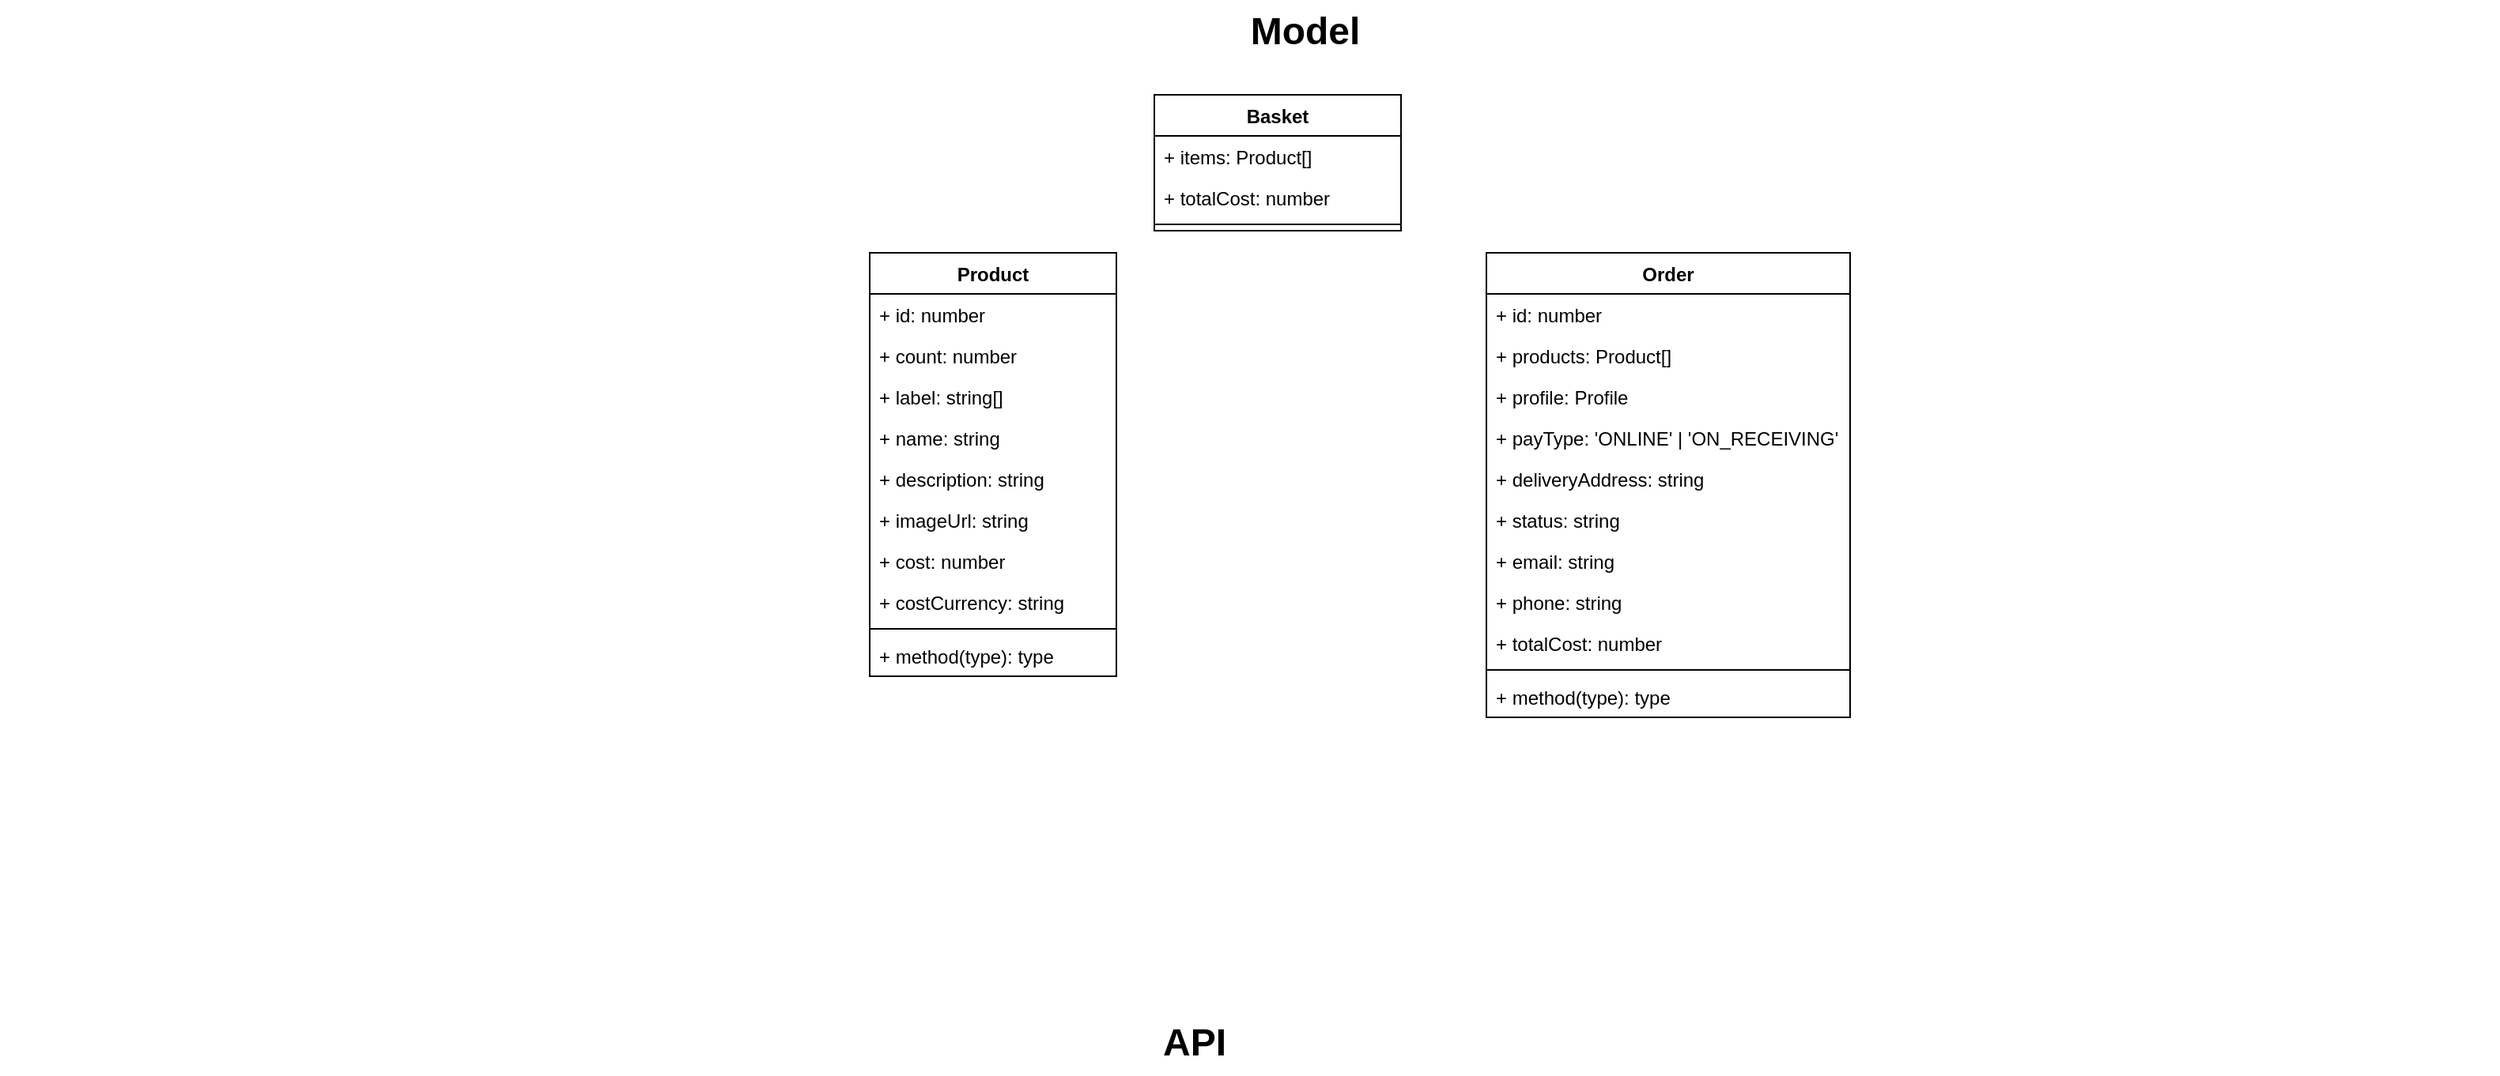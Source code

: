 <mxfile version="26.0.5">
  <diagram name="Page-1" id="929967ad-93f9-6ef4-fab6-5d389245f69c">
    <mxGraphModel dx="900" dy="559" grid="1" gridSize="10" guides="1" tooltips="1" connect="1" arrows="1" fold="1" page="1" pageScale="1.5" pageWidth="1169" pageHeight="826" background="none" math="0" shadow="0">
      <root>
        <mxCell id="0" style=";html=1;" />
        <mxCell id="1" style=";html=1;" parent="0" />
        <mxCell id="1672d66443f91eb5-23" value="Model" style="text;strokeColor=none;fillColor=none;html=1;fontSize=24;fontStyle=1;verticalAlign=middle;align=center;" parent="1" vertex="1">
          <mxGeometry x="120" y="40" width="1510" height="40" as="geometry" />
        </mxCell>
        <mxCell id="RLzzutO2rM218rPMdlp4-1" value="Product" style="swimlane;fontStyle=1;align=center;verticalAlign=top;childLayout=stackLayout;horizontal=1;startSize=26;horizontalStack=0;resizeParent=1;resizeParentMax=0;resizeLast=0;collapsible=1;marginBottom=0;whiteSpace=wrap;html=1;movable=1;resizable=1;rotatable=1;deletable=1;editable=1;locked=0;connectable=1;flipH=1;" vertex="1" parent="1">
          <mxGeometry x="600" y="200" width="156" height="268" as="geometry" />
        </mxCell>
        <mxCell id="RLzzutO2rM218rPMdlp4-2" value="+ id: number" style="text;strokeColor=none;fillColor=none;align=left;verticalAlign=top;spacingLeft=4;spacingRight=4;overflow=hidden;rotatable=0;points=[[0,0.5],[1,0.5]];portConstraint=eastwest;whiteSpace=wrap;html=1;" vertex="1" parent="RLzzutO2rM218rPMdlp4-1">
          <mxGeometry y="26" width="156" height="26" as="geometry" />
        </mxCell>
        <mxCell id="RLzzutO2rM218rPMdlp4-9" value="+ count: number" style="text;strokeColor=none;fillColor=none;align=left;verticalAlign=top;spacingLeft=4;spacingRight=4;overflow=hidden;rotatable=0;points=[[0,0.5],[1,0.5]];portConstraint=eastwest;whiteSpace=wrap;html=1;" vertex="1" parent="RLzzutO2rM218rPMdlp4-1">
          <mxGeometry y="52" width="156" height="26" as="geometry" />
        </mxCell>
        <mxCell id="RLzzutO2rM218rPMdlp4-32" value="+ label: string[]" style="text;strokeColor=none;fillColor=none;align=left;verticalAlign=top;spacingLeft=4;spacingRight=4;overflow=hidden;rotatable=0;points=[[0,0.5],[1,0.5]];portConstraint=eastwest;whiteSpace=wrap;html=1;" vertex="1" parent="RLzzutO2rM218rPMdlp4-1">
          <mxGeometry y="78" width="156" height="26" as="geometry" />
        </mxCell>
        <mxCell id="RLzzutO2rM218rPMdlp4-8" value="+ name: string" style="text;strokeColor=none;fillColor=none;align=left;verticalAlign=top;spacingLeft=4;spacingRight=4;overflow=hidden;rotatable=0;points=[[0,0.5],[1,0.5]];portConstraint=eastwest;whiteSpace=wrap;html=1;" vertex="1" parent="RLzzutO2rM218rPMdlp4-1">
          <mxGeometry y="104" width="156" height="26" as="geometry" />
        </mxCell>
        <mxCell id="RLzzutO2rM218rPMdlp4-31" value="+ description: string" style="text;strokeColor=none;fillColor=none;align=left;verticalAlign=top;spacingLeft=4;spacingRight=4;overflow=hidden;rotatable=0;points=[[0,0.5],[1,0.5]];portConstraint=eastwest;whiteSpace=wrap;html=1;" vertex="1" parent="RLzzutO2rM218rPMdlp4-1">
          <mxGeometry y="130" width="156" height="26" as="geometry" />
        </mxCell>
        <mxCell id="RLzzutO2rM218rPMdlp4-28" value="+ imageUrl: string" style="text;strokeColor=none;fillColor=none;align=left;verticalAlign=top;spacingLeft=4;spacingRight=4;overflow=hidden;rotatable=0;points=[[0,0.5],[1,0.5]];portConstraint=eastwest;whiteSpace=wrap;html=1;" vertex="1" parent="RLzzutO2rM218rPMdlp4-1">
          <mxGeometry y="156" width="156" height="26" as="geometry" />
        </mxCell>
        <mxCell id="RLzzutO2rM218rPMdlp4-29" value="+ cost: number" style="text;strokeColor=none;fillColor=none;align=left;verticalAlign=top;spacingLeft=4;spacingRight=4;overflow=hidden;rotatable=0;points=[[0,0.5],[1,0.5]];portConstraint=eastwest;whiteSpace=wrap;html=1;" vertex="1" parent="RLzzutO2rM218rPMdlp4-1">
          <mxGeometry y="182" width="156" height="26" as="geometry" />
        </mxCell>
        <mxCell id="RLzzutO2rM218rPMdlp4-30" value="+ costCurrency: string" style="text;strokeColor=none;fillColor=none;align=left;verticalAlign=top;spacingLeft=4;spacingRight=4;overflow=hidden;rotatable=0;points=[[0,0.5],[1,0.5]];portConstraint=eastwest;whiteSpace=wrap;html=1;" vertex="1" parent="RLzzutO2rM218rPMdlp4-1">
          <mxGeometry y="208" width="156" height="26" as="geometry" />
        </mxCell>
        <mxCell id="RLzzutO2rM218rPMdlp4-3" value="" style="line;strokeWidth=1;fillColor=none;align=left;verticalAlign=middle;spacingTop=-1;spacingLeft=3;spacingRight=3;rotatable=0;labelPosition=right;points=[];portConstraint=eastwest;strokeColor=inherit;" vertex="1" parent="RLzzutO2rM218rPMdlp4-1">
          <mxGeometry y="234" width="156" height="8" as="geometry" />
        </mxCell>
        <mxCell id="RLzzutO2rM218rPMdlp4-4" value="+ method(type): type" style="text;strokeColor=none;fillColor=none;align=left;verticalAlign=top;spacingLeft=4;spacingRight=4;overflow=hidden;rotatable=0;points=[[0,0.5],[1,0.5]];portConstraint=eastwest;whiteSpace=wrap;html=1;" vertex="1" parent="RLzzutO2rM218rPMdlp4-1">
          <mxGeometry y="242" width="156" height="26" as="geometry" />
        </mxCell>
        <mxCell id="RLzzutO2rM218rPMdlp4-10" value="Basket" style="swimlane;fontStyle=1;align=center;verticalAlign=top;childLayout=stackLayout;horizontal=1;startSize=26;horizontalStack=0;resizeParent=1;resizeParentMax=0;resizeLast=0;collapsible=1;marginBottom=0;whiteSpace=wrap;html=1;movable=1;resizable=1;rotatable=1;deletable=1;editable=1;locked=0;connectable=1;flipH=1;" vertex="1" parent="1">
          <mxGeometry x="780" y="100" width="156" height="86" as="geometry" />
        </mxCell>
        <mxCell id="RLzzutO2rM218rPMdlp4-12" value="+ items: Product[]" style="text;strokeColor=none;fillColor=none;align=left;verticalAlign=top;spacingLeft=4;spacingRight=4;overflow=hidden;rotatable=0;points=[[0,0.5],[1,0.5]];portConstraint=eastwest;whiteSpace=wrap;html=1;" vertex="1" parent="RLzzutO2rM218rPMdlp4-10">
          <mxGeometry y="26" width="156" height="26" as="geometry" />
        </mxCell>
        <mxCell id="RLzzutO2rM218rPMdlp4-13" value="+ totalCost: number" style="text;strokeColor=none;fillColor=none;align=left;verticalAlign=top;spacingLeft=4;spacingRight=4;overflow=hidden;rotatable=0;points=[[0,0.5],[1,0.5]];portConstraint=eastwest;whiteSpace=wrap;html=1;" vertex="1" parent="RLzzutO2rM218rPMdlp4-10">
          <mxGeometry y="52" width="156" height="26" as="geometry" />
        </mxCell>
        <mxCell id="RLzzutO2rM218rPMdlp4-14" value="" style="line;strokeWidth=1;fillColor=none;align=left;verticalAlign=middle;spacingTop=-1;spacingLeft=3;spacingRight=3;rotatable=0;labelPosition=right;points=[];portConstraint=eastwest;strokeColor=inherit;" vertex="1" parent="RLzzutO2rM218rPMdlp4-10">
          <mxGeometry y="78" width="156" height="8" as="geometry" />
        </mxCell>
        <mxCell id="RLzzutO2rM218rPMdlp4-16" value="Order" style="swimlane;fontStyle=1;align=center;verticalAlign=top;childLayout=stackLayout;horizontal=1;startSize=26;horizontalStack=0;resizeParent=1;resizeParentMax=0;resizeLast=0;collapsible=1;marginBottom=0;whiteSpace=wrap;html=1;movable=1;resizable=1;rotatable=1;deletable=1;editable=1;locked=0;connectable=1;flipH=1;" vertex="1" parent="1">
          <mxGeometry x="990" y="200" width="230" height="294" as="geometry" />
        </mxCell>
        <mxCell id="RLzzutO2rM218rPMdlp4-17" value="+ id: number" style="text;strokeColor=none;fillColor=none;align=left;verticalAlign=top;spacingLeft=4;spacingRight=4;overflow=hidden;rotatable=0;points=[[0,0.5],[1,0.5]];portConstraint=eastwest;whiteSpace=wrap;html=1;" vertex="1" parent="RLzzutO2rM218rPMdlp4-16">
          <mxGeometry y="26" width="230" height="26" as="geometry" />
        </mxCell>
        <mxCell id="RLzzutO2rM218rPMdlp4-18" value="+ products: Product[]" style="text;strokeColor=none;fillColor=none;align=left;verticalAlign=top;spacingLeft=4;spacingRight=4;overflow=hidden;rotatable=0;points=[[0,0.5],[1,0.5]];portConstraint=eastwest;whiteSpace=wrap;html=1;" vertex="1" parent="RLzzutO2rM218rPMdlp4-16">
          <mxGeometry y="52" width="230" height="26" as="geometry" />
        </mxCell>
        <mxCell id="RLzzutO2rM218rPMdlp4-19" value="+ profile: Profile" style="text;strokeColor=none;fillColor=none;align=left;verticalAlign=top;spacingLeft=4;spacingRight=4;overflow=hidden;rotatable=0;points=[[0,0.5],[1,0.5]];portConstraint=eastwest;whiteSpace=wrap;html=1;" vertex="1" parent="RLzzutO2rM218rPMdlp4-16">
          <mxGeometry y="78" width="230" height="26" as="geometry" />
        </mxCell>
        <mxCell id="RLzzutO2rM218rPMdlp4-34" value="+ payType: &#39;ONLINE&#39; | &#39;ON_RECEIVING&#39;" style="text;strokeColor=none;fillColor=none;align=left;verticalAlign=top;spacingLeft=4;spacingRight=4;overflow=hidden;rotatable=0;points=[[0,0.5],[1,0.5]];portConstraint=eastwest;whiteSpace=wrap;html=1;" vertex="1" parent="RLzzutO2rM218rPMdlp4-16">
          <mxGeometry y="104" width="230" height="26" as="geometry" />
        </mxCell>
        <mxCell id="RLzzutO2rM218rPMdlp4-35" value="+ deliveryAddress: string" style="text;strokeColor=none;fillColor=none;align=left;verticalAlign=top;spacingLeft=4;spacingRight=4;overflow=hidden;rotatable=0;points=[[0,0.5],[1,0.5]];portConstraint=eastwest;whiteSpace=wrap;html=1;" vertex="1" parent="RLzzutO2rM218rPMdlp4-16">
          <mxGeometry y="130" width="230" height="26" as="geometry" />
        </mxCell>
        <mxCell id="RLzzutO2rM218rPMdlp4-39" value="+ status: string" style="text;strokeColor=none;fillColor=none;align=left;verticalAlign=top;spacingLeft=4;spacingRight=4;overflow=hidden;rotatable=0;points=[[0,0.5],[1,0.5]];portConstraint=eastwest;whiteSpace=wrap;html=1;" vertex="1" parent="RLzzutO2rM218rPMdlp4-16">
          <mxGeometry y="156" width="230" height="26" as="geometry" />
        </mxCell>
        <mxCell id="RLzzutO2rM218rPMdlp4-36" value="+ email: string" style="text;strokeColor=none;fillColor=none;align=left;verticalAlign=top;spacingLeft=4;spacingRight=4;overflow=hidden;rotatable=0;points=[[0,0.5],[1,0.5]];portConstraint=eastwest;whiteSpace=wrap;html=1;" vertex="1" parent="RLzzutO2rM218rPMdlp4-16">
          <mxGeometry y="182" width="230" height="26" as="geometry" />
        </mxCell>
        <mxCell id="RLzzutO2rM218rPMdlp4-37" value="+ phone: string" style="text;strokeColor=none;fillColor=none;align=left;verticalAlign=top;spacingLeft=4;spacingRight=4;overflow=hidden;rotatable=0;points=[[0,0.5],[1,0.5]];portConstraint=eastwest;whiteSpace=wrap;html=1;" vertex="1" parent="RLzzutO2rM218rPMdlp4-16">
          <mxGeometry y="208" width="230" height="26" as="geometry" />
        </mxCell>
        <mxCell id="RLzzutO2rM218rPMdlp4-38" value="+ totalCost: number" style="text;strokeColor=none;fillColor=none;align=left;verticalAlign=top;spacingLeft=4;spacingRight=4;overflow=hidden;rotatable=0;points=[[0,0.5],[1,0.5]];portConstraint=eastwest;whiteSpace=wrap;html=1;" vertex="1" parent="RLzzutO2rM218rPMdlp4-16">
          <mxGeometry y="234" width="230" height="26" as="geometry" />
        </mxCell>
        <mxCell id="RLzzutO2rM218rPMdlp4-20" value="" style="line;strokeWidth=1;fillColor=none;align=left;verticalAlign=middle;spacingTop=-1;spacingLeft=3;spacingRight=3;rotatable=0;labelPosition=right;points=[];portConstraint=eastwest;strokeColor=inherit;" vertex="1" parent="RLzzutO2rM218rPMdlp4-16">
          <mxGeometry y="260" width="230" height="8" as="geometry" />
        </mxCell>
        <mxCell id="RLzzutO2rM218rPMdlp4-21" value="+ method(type): type" style="text;strokeColor=none;fillColor=none;align=left;verticalAlign=top;spacingLeft=4;spacingRight=4;overflow=hidden;rotatable=0;points=[[0,0.5],[1,0.5]];portConstraint=eastwest;whiteSpace=wrap;html=1;" vertex="1" parent="RLzzutO2rM218rPMdlp4-16">
          <mxGeometry y="268" width="230" height="26" as="geometry" />
        </mxCell>
        <mxCell id="RLzzutO2rM218rPMdlp4-41" value="API" style="text;strokeColor=none;fillColor=none;html=1;fontSize=24;fontStyle=1;verticalAlign=middle;align=center;" vertex="1" parent="1">
          <mxGeometry x="50" y="680" width="1510" height="40" as="geometry" />
        </mxCell>
      </root>
    </mxGraphModel>
  </diagram>
</mxfile>
